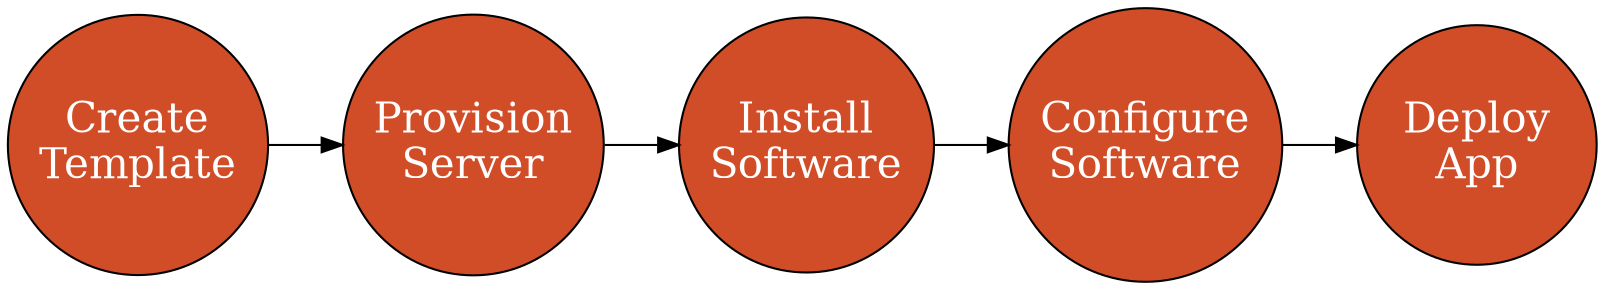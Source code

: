 graph architecture {
rankdir = LR
node[shape = circle,  width=1.6, style=filled,fillcolor="#D14D28", fontcolor=white]
//shape = record
edge [dir=forward]

Node3 -- Node4
Node4 -- Node5
Node1 -- Node2
Node2 -- Node3

Node1[label=<<FONT POINT-SIZE="20">Create<br/>Template</FONT>>]
Node2[label=<<FONT POINT-SIZE="20">Provision<br/>Server</FONT>>]
Node3[label=<<FONT POINT-SIZE="20">Install<br/>Software</FONT>>]
Node4[label=<<FONT POINT-SIZE="20">Configure<br/>Software</FONT>>]
Node5[label=<<FONT POINT-SIZE="20">Deploy<br/>App</FONT>>]

}